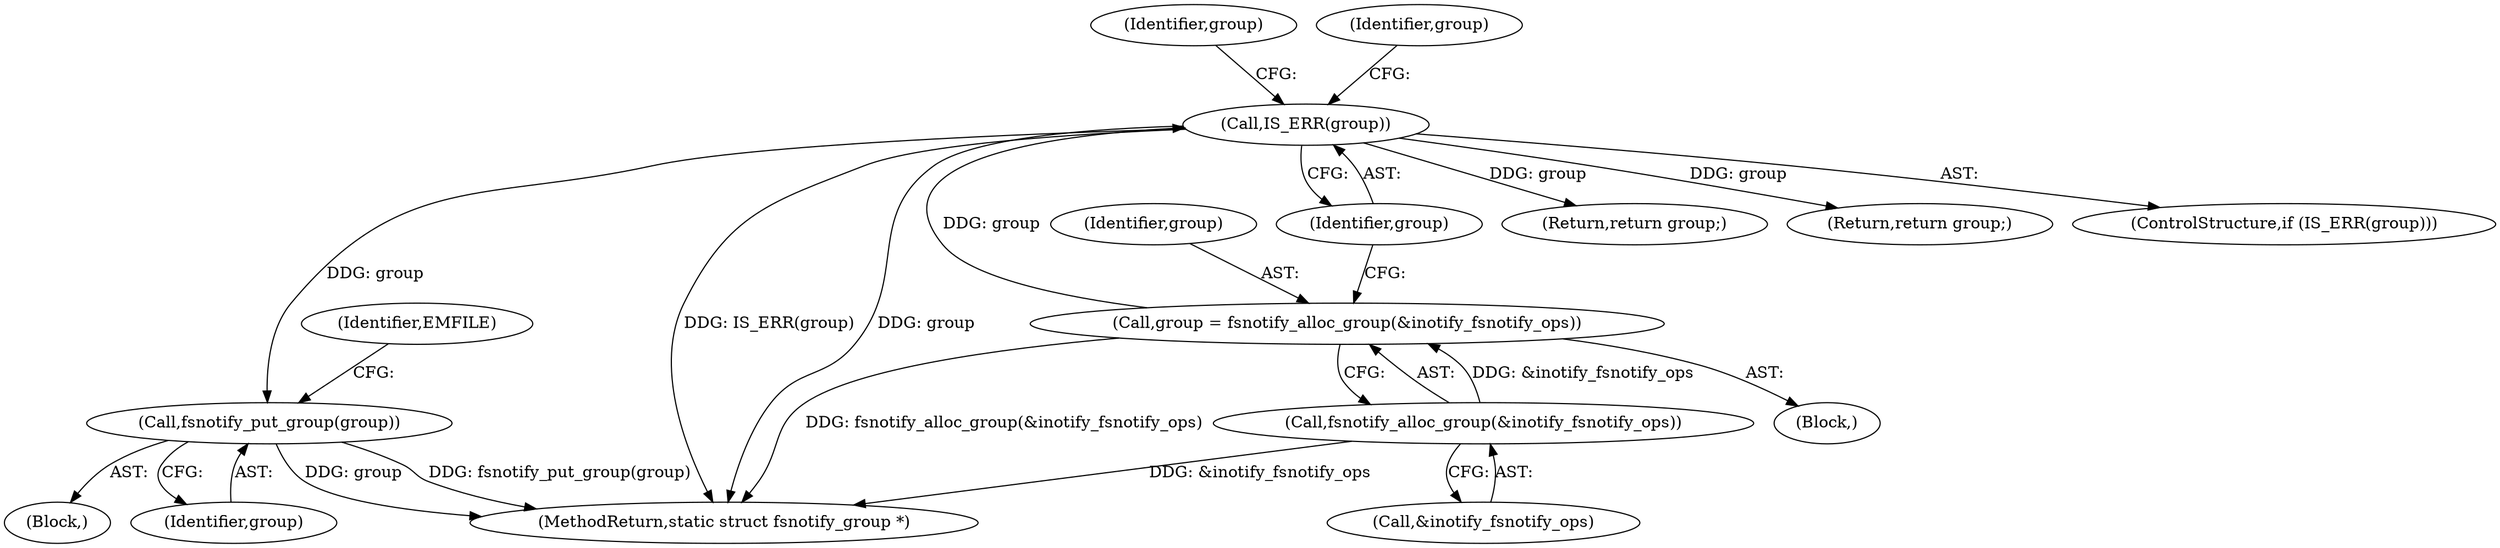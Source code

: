 digraph "0_linux_d0de4dc584ec6aa3b26fffea320a8457827768fc_1@pointer" {
"1000167" [label="(Call,fsnotify_put_group(group))"];
"1000110" [label="(Call,IS_ERR(group))"];
"1000104" [label="(Call,group = fsnotify_alloc_group(&inotify_fsnotify_ops))"];
"1000106" [label="(Call,fsnotify_alloc_group(&inotify_fsnotify_ops))"];
"1000172" [label="(Identifier,EMFILE)"];
"1000166" [label="(Block,)"];
"1000168" [label="(Identifier,group)"];
"1000116" [label="(Identifier,group)"];
"1000104" [label="(Call,group = fsnotify_alloc_group(&inotify_fsnotify_ops))"];
"1000112" [label="(Return,return group;)"];
"1000173" [label="(Return,return group;)"];
"1000105" [label="(Identifier,group)"];
"1000111" [label="(Identifier,group)"];
"1000110" [label="(Call,IS_ERR(group))"];
"1000175" [label="(MethodReturn,static struct fsnotify_group *)"];
"1000167" [label="(Call,fsnotify_put_group(group))"];
"1000109" [label="(ControlStructure,if (IS_ERR(group)))"];
"1000106" [label="(Call,fsnotify_alloc_group(&inotify_fsnotify_ops))"];
"1000107" [label="(Call,&inotify_fsnotify_ops)"];
"1000102" [label="(Block,)"];
"1000113" [label="(Identifier,group)"];
"1000167" -> "1000166"  [label="AST: "];
"1000167" -> "1000168"  [label="CFG: "];
"1000168" -> "1000167"  [label="AST: "];
"1000172" -> "1000167"  [label="CFG: "];
"1000167" -> "1000175"  [label="DDG: group"];
"1000167" -> "1000175"  [label="DDG: fsnotify_put_group(group)"];
"1000110" -> "1000167"  [label="DDG: group"];
"1000110" -> "1000109"  [label="AST: "];
"1000110" -> "1000111"  [label="CFG: "];
"1000111" -> "1000110"  [label="AST: "];
"1000113" -> "1000110"  [label="CFG: "];
"1000116" -> "1000110"  [label="CFG: "];
"1000110" -> "1000175"  [label="DDG: IS_ERR(group)"];
"1000110" -> "1000175"  [label="DDG: group"];
"1000104" -> "1000110"  [label="DDG: group"];
"1000110" -> "1000112"  [label="DDG: group"];
"1000110" -> "1000173"  [label="DDG: group"];
"1000104" -> "1000102"  [label="AST: "];
"1000104" -> "1000106"  [label="CFG: "];
"1000105" -> "1000104"  [label="AST: "];
"1000106" -> "1000104"  [label="AST: "];
"1000111" -> "1000104"  [label="CFG: "];
"1000104" -> "1000175"  [label="DDG: fsnotify_alloc_group(&inotify_fsnotify_ops)"];
"1000106" -> "1000104"  [label="DDG: &inotify_fsnotify_ops"];
"1000106" -> "1000107"  [label="CFG: "];
"1000107" -> "1000106"  [label="AST: "];
"1000106" -> "1000175"  [label="DDG: &inotify_fsnotify_ops"];
}
